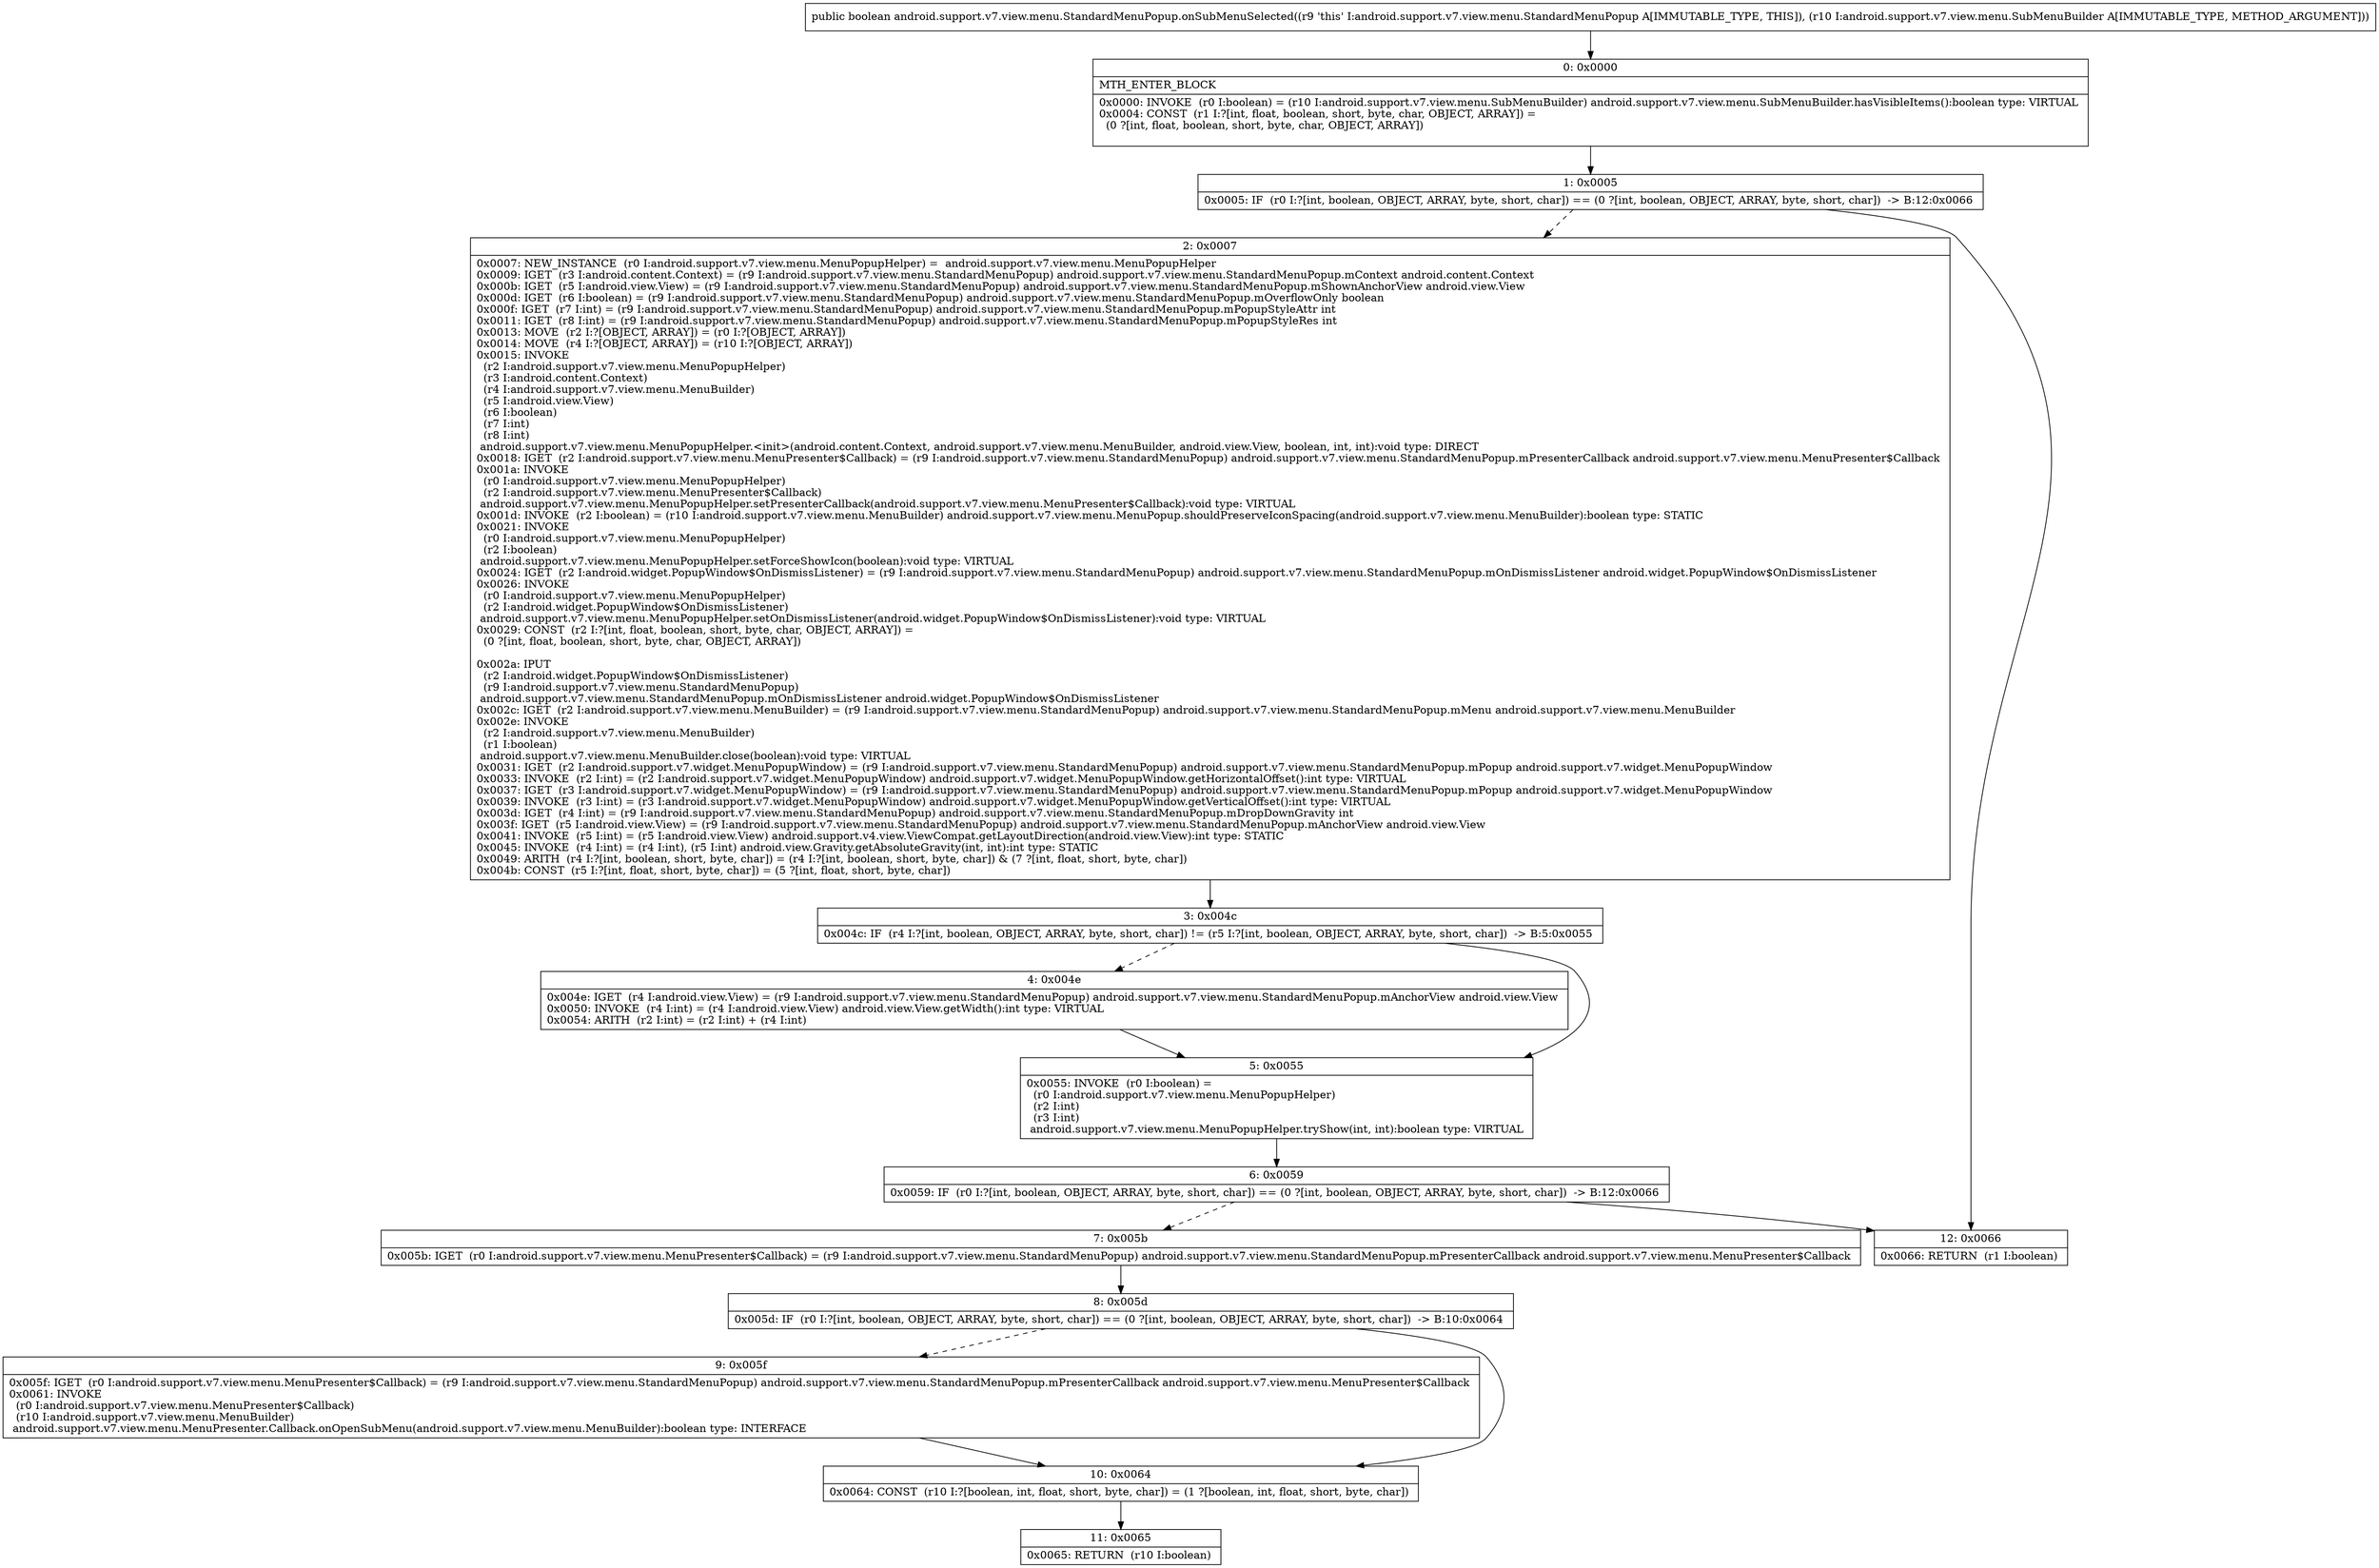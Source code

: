 digraph "CFG forandroid.support.v7.view.menu.StandardMenuPopup.onSubMenuSelected(Landroid\/support\/v7\/view\/menu\/SubMenuBuilder;)Z" {
Node_0 [shape=record,label="{0\:\ 0x0000|MTH_ENTER_BLOCK\l|0x0000: INVOKE  (r0 I:boolean) = (r10 I:android.support.v7.view.menu.SubMenuBuilder) android.support.v7.view.menu.SubMenuBuilder.hasVisibleItems():boolean type: VIRTUAL \l0x0004: CONST  (r1 I:?[int, float, boolean, short, byte, char, OBJECT, ARRAY]) = \l  (0 ?[int, float, boolean, short, byte, char, OBJECT, ARRAY])\l \l}"];
Node_1 [shape=record,label="{1\:\ 0x0005|0x0005: IF  (r0 I:?[int, boolean, OBJECT, ARRAY, byte, short, char]) == (0 ?[int, boolean, OBJECT, ARRAY, byte, short, char])  \-\> B:12:0x0066 \l}"];
Node_2 [shape=record,label="{2\:\ 0x0007|0x0007: NEW_INSTANCE  (r0 I:android.support.v7.view.menu.MenuPopupHelper) =  android.support.v7.view.menu.MenuPopupHelper \l0x0009: IGET  (r3 I:android.content.Context) = (r9 I:android.support.v7.view.menu.StandardMenuPopup) android.support.v7.view.menu.StandardMenuPopup.mContext android.content.Context \l0x000b: IGET  (r5 I:android.view.View) = (r9 I:android.support.v7.view.menu.StandardMenuPopup) android.support.v7.view.menu.StandardMenuPopup.mShownAnchorView android.view.View \l0x000d: IGET  (r6 I:boolean) = (r9 I:android.support.v7.view.menu.StandardMenuPopup) android.support.v7.view.menu.StandardMenuPopup.mOverflowOnly boolean \l0x000f: IGET  (r7 I:int) = (r9 I:android.support.v7.view.menu.StandardMenuPopup) android.support.v7.view.menu.StandardMenuPopup.mPopupStyleAttr int \l0x0011: IGET  (r8 I:int) = (r9 I:android.support.v7.view.menu.StandardMenuPopup) android.support.v7.view.menu.StandardMenuPopup.mPopupStyleRes int \l0x0013: MOVE  (r2 I:?[OBJECT, ARRAY]) = (r0 I:?[OBJECT, ARRAY]) \l0x0014: MOVE  (r4 I:?[OBJECT, ARRAY]) = (r10 I:?[OBJECT, ARRAY]) \l0x0015: INVOKE  \l  (r2 I:android.support.v7.view.menu.MenuPopupHelper)\l  (r3 I:android.content.Context)\l  (r4 I:android.support.v7.view.menu.MenuBuilder)\l  (r5 I:android.view.View)\l  (r6 I:boolean)\l  (r7 I:int)\l  (r8 I:int)\l android.support.v7.view.menu.MenuPopupHelper.\<init\>(android.content.Context, android.support.v7.view.menu.MenuBuilder, android.view.View, boolean, int, int):void type: DIRECT \l0x0018: IGET  (r2 I:android.support.v7.view.menu.MenuPresenter$Callback) = (r9 I:android.support.v7.view.menu.StandardMenuPopup) android.support.v7.view.menu.StandardMenuPopup.mPresenterCallback android.support.v7.view.menu.MenuPresenter$Callback \l0x001a: INVOKE  \l  (r0 I:android.support.v7.view.menu.MenuPopupHelper)\l  (r2 I:android.support.v7.view.menu.MenuPresenter$Callback)\l android.support.v7.view.menu.MenuPopupHelper.setPresenterCallback(android.support.v7.view.menu.MenuPresenter$Callback):void type: VIRTUAL \l0x001d: INVOKE  (r2 I:boolean) = (r10 I:android.support.v7.view.menu.MenuBuilder) android.support.v7.view.menu.MenuPopup.shouldPreserveIconSpacing(android.support.v7.view.menu.MenuBuilder):boolean type: STATIC \l0x0021: INVOKE  \l  (r0 I:android.support.v7.view.menu.MenuPopupHelper)\l  (r2 I:boolean)\l android.support.v7.view.menu.MenuPopupHelper.setForceShowIcon(boolean):void type: VIRTUAL \l0x0024: IGET  (r2 I:android.widget.PopupWindow$OnDismissListener) = (r9 I:android.support.v7.view.menu.StandardMenuPopup) android.support.v7.view.menu.StandardMenuPopup.mOnDismissListener android.widget.PopupWindow$OnDismissListener \l0x0026: INVOKE  \l  (r0 I:android.support.v7.view.menu.MenuPopupHelper)\l  (r2 I:android.widget.PopupWindow$OnDismissListener)\l android.support.v7.view.menu.MenuPopupHelper.setOnDismissListener(android.widget.PopupWindow$OnDismissListener):void type: VIRTUAL \l0x0029: CONST  (r2 I:?[int, float, boolean, short, byte, char, OBJECT, ARRAY]) = \l  (0 ?[int, float, boolean, short, byte, char, OBJECT, ARRAY])\l \l0x002a: IPUT  \l  (r2 I:android.widget.PopupWindow$OnDismissListener)\l  (r9 I:android.support.v7.view.menu.StandardMenuPopup)\l android.support.v7.view.menu.StandardMenuPopup.mOnDismissListener android.widget.PopupWindow$OnDismissListener \l0x002c: IGET  (r2 I:android.support.v7.view.menu.MenuBuilder) = (r9 I:android.support.v7.view.menu.StandardMenuPopup) android.support.v7.view.menu.StandardMenuPopup.mMenu android.support.v7.view.menu.MenuBuilder \l0x002e: INVOKE  \l  (r2 I:android.support.v7.view.menu.MenuBuilder)\l  (r1 I:boolean)\l android.support.v7.view.menu.MenuBuilder.close(boolean):void type: VIRTUAL \l0x0031: IGET  (r2 I:android.support.v7.widget.MenuPopupWindow) = (r9 I:android.support.v7.view.menu.StandardMenuPopup) android.support.v7.view.menu.StandardMenuPopup.mPopup android.support.v7.widget.MenuPopupWindow \l0x0033: INVOKE  (r2 I:int) = (r2 I:android.support.v7.widget.MenuPopupWindow) android.support.v7.widget.MenuPopupWindow.getHorizontalOffset():int type: VIRTUAL \l0x0037: IGET  (r3 I:android.support.v7.widget.MenuPopupWindow) = (r9 I:android.support.v7.view.menu.StandardMenuPopup) android.support.v7.view.menu.StandardMenuPopup.mPopup android.support.v7.widget.MenuPopupWindow \l0x0039: INVOKE  (r3 I:int) = (r3 I:android.support.v7.widget.MenuPopupWindow) android.support.v7.widget.MenuPopupWindow.getVerticalOffset():int type: VIRTUAL \l0x003d: IGET  (r4 I:int) = (r9 I:android.support.v7.view.menu.StandardMenuPopup) android.support.v7.view.menu.StandardMenuPopup.mDropDownGravity int \l0x003f: IGET  (r5 I:android.view.View) = (r9 I:android.support.v7.view.menu.StandardMenuPopup) android.support.v7.view.menu.StandardMenuPopup.mAnchorView android.view.View \l0x0041: INVOKE  (r5 I:int) = (r5 I:android.view.View) android.support.v4.view.ViewCompat.getLayoutDirection(android.view.View):int type: STATIC \l0x0045: INVOKE  (r4 I:int) = (r4 I:int), (r5 I:int) android.view.Gravity.getAbsoluteGravity(int, int):int type: STATIC \l0x0049: ARITH  (r4 I:?[int, boolean, short, byte, char]) = (r4 I:?[int, boolean, short, byte, char]) & (7 ?[int, float, short, byte, char]) \l0x004b: CONST  (r5 I:?[int, float, short, byte, char]) = (5 ?[int, float, short, byte, char]) \l}"];
Node_3 [shape=record,label="{3\:\ 0x004c|0x004c: IF  (r4 I:?[int, boolean, OBJECT, ARRAY, byte, short, char]) != (r5 I:?[int, boolean, OBJECT, ARRAY, byte, short, char])  \-\> B:5:0x0055 \l}"];
Node_4 [shape=record,label="{4\:\ 0x004e|0x004e: IGET  (r4 I:android.view.View) = (r9 I:android.support.v7.view.menu.StandardMenuPopup) android.support.v7.view.menu.StandardMenuPopup.mAnchorView android.view.View \l0x0050: INVOKE  (r4 I:int) = (r4 I:android.view.View) android.view.View.getWidth():int type: VIRTUAL \l0x0054: ARITH  (r2 I:int) = (r2 I:int) + (r4 I:int) \l}"];
Node_5 [shape=record,label="{5\:\ 0x0055|0x0055: INVOKE  (r0 I:boolean) = \l  (r0 I:android.support.v7.view.menu.MenuPopupHelper)\l  (r2 I:int)\l  (r3 I:int)\l android.support.v7.view.menu.MenuPopupHelper.tryShow(int, int):boolean type: VIRTUAL \l}"];
Node_6 [shape=record,label="{6\:\ 0x0059|0x0059: IF  (r0 I:?[int, boolean, OBJECT, ARRAY, byte, short, char]) == (0 ?[int, boolean, OBJECT, ARRAY, byte, short, char])  \-\> B:12:0x0066 \l}"];
Node_7 [shape=record,label="{7\:\ 0x005b|0x005b: IGET  (r0 I:android.support.v7.view.menu.MenuPresenter$Callback) = (r9 I:android.support.v7.view.menu.StandardMenuPopup) android.support.v7.view.menu.StandardMenuPopup.mPresenterCallback android.support.v7.view.menu.MenuPresenter$Callback \l}"];
Node_8 [shape=record,label="{8\:\ 0x005d|0x005d: IF  (r0 I:?[int, boolean, OBJECT, ARRAY, byte, short, char]) == (0 ?[int, boolean, OBJECT, ARRAY, byte, short, char])  \-\> B:10:0x0064 \l}"];
Node_9 [shape=record,label="{9\:\ 0x005f|0x005f: IGET  (r0 I:android.support.v7.view.menu.MenuPresenter$Callback) = (r9 I:android.support.v7.view.menu.StandardMenuPopup) android.support.v7.view.menu.StandardMenuPopup.mPresenterCallback android.support.v7.view.menu.MenuPresenter$Callback \l0x0061: INVOKE  \l  (r0 I:android.support.v7.view.menu.MenuPresenter$Callback)\l  (r10 I:android.support.v7.view.menu.MenuBuilder)\l android.support.v7.view.menu.MenuPresenter.Callback.onOpenSubMenu(android.support.v7.view.menu.MenuBuilder):boolean type: INTERFACE \l}"];
Node_10 [shape=record,label="{10\:\ 0x0064|0x0064: CONST  (r10 I:?[boolean, int, float, short, byte, char]) = (1 ?[boolean, int, float, short, byte, char]) \l}"];
Node_11 [shape=record,label="{11\:\ 0x0065|0x0065: RETURN  (r10 I:boolean) \l}"];
Node_12 [shape=record,label="{12\:\ 0x0066|0x0066: RETURN  (r1 I:boolean) \l}"];
MethodNode[shape=record,label="{public boolean android.support.v7.view.menu.StandardMenuPopup.onSubMenuSelected((r9 'this' I:android.support.v7.view.menu.StandardMenuPopup A[IMMUTABLE_TYPE, THIS]), (r10 I:android.support.v7.view.menu.SubMenuBuilder A[IMMUTABLE_TYPE, METHOD_ARGUMENT])) }"];
MethodNode -> Node_0;
Node_0 -> Node_1;
Node_1 -> Node_2[style=dashed];
Node_1 -> Node_12;
Node_2 -> Node_3;
Node_3 -> Node_4[style=dashed];
Node_3 -> Node_5;
Node_4 -> Node_5;
Node_5 -> Node_6;
Node_6 -> Node_7[style=dashed];
Node_6 -> Node_12;
Node_7 -> Node_8;
Node_8 -> Node_9[style=dashed];
Node_8 -> Node_10;
Node_9 -> Node_10;
Node_10 -> Node_11;
}

